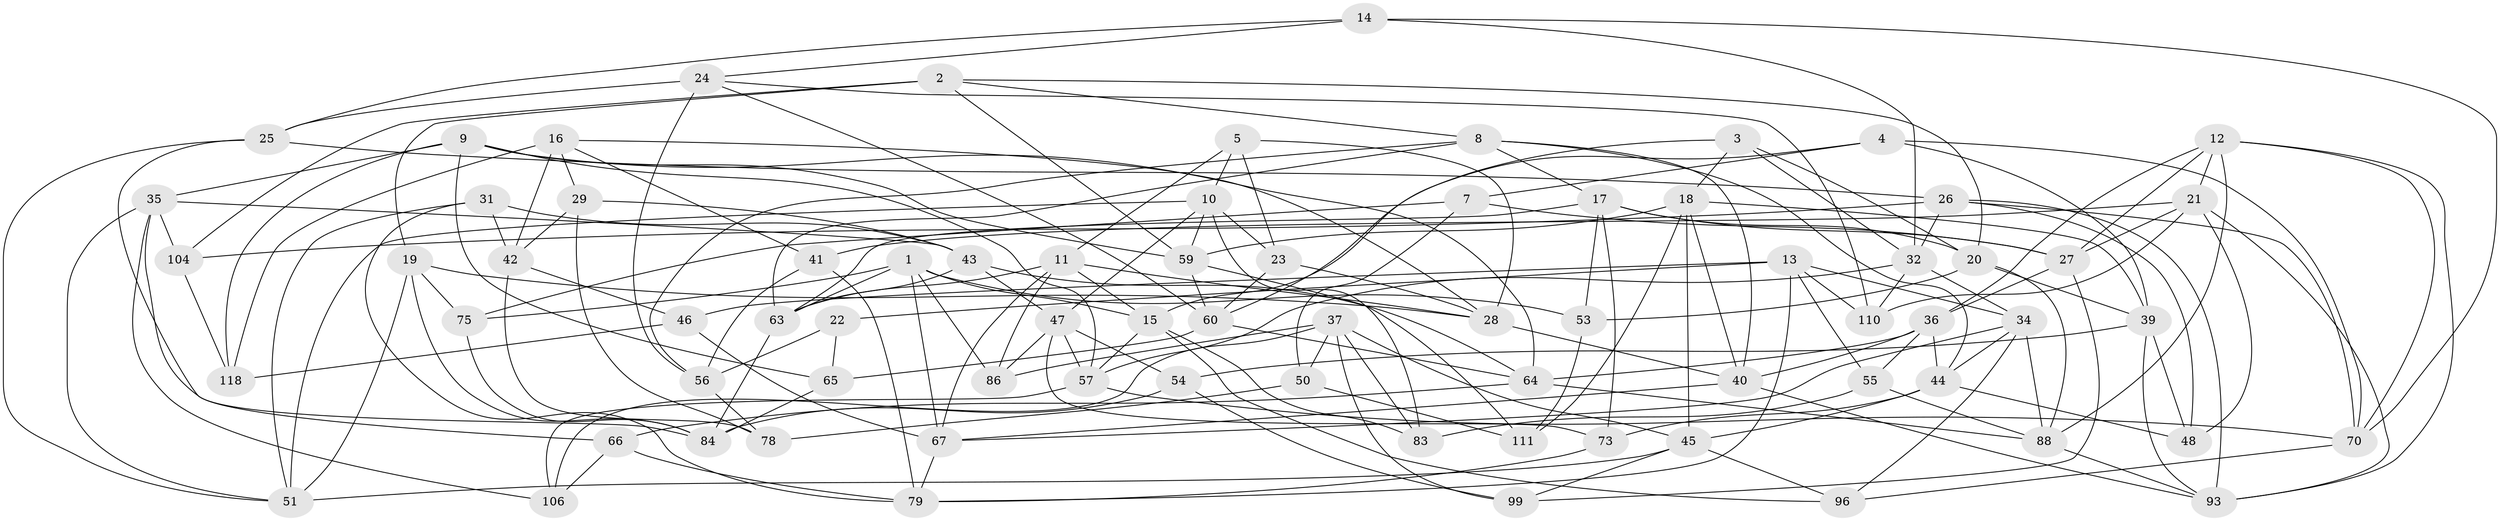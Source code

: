 // original degree distribution, {4: 1.0}
// Generated by graph-tools (version 1.1) at 2025/42/03/06/25 10:42:20]
// undirected, 75 vertices, 191 edges
graph export_dot {
graph [start="1"]
  node [color=gray90,style=filled];
  1 [super="+6"];
  2 [super="+77"];
  3;
  4;
  5;
  7;
  8 [super="+58"];
  9 [super="+116"];
  10 [super="+74"];
  11 [super="+117"];
  12 [super="+101"];
  13 [super="+72"];
  14;
  15 [super="+89"];
  16 [super="+33"];
  17 [super="+98"];
  18 [super="+120"];
  19 [super="+92"];
  20 [super="+30"];
  21 [super="+61"];
  22;
  23;
  24 [super="+49"];
  25 [super="+69"];
  26 [super="+119"];
  27 [super="+38"];
  28 [super="+114"];
  29;
  31;
  32 [super="+71"];
  34 [super="+87"];
  35 [super="+85"];
  36 [super="+105"];
  37 [super="+80"];
  39 [super="+113"];
  40 [super="+108"];
  41;
  42 [super="+82"];
  43 [super="+107"];
  44 [super="+112"];
  45 [super="+90"];
  46;
  47 [super="+52"];
  48;
  50;
  51 [super="+62"];
  53;
  54;
  55;
  56 [super="+81"];
  57 [super="+115"];
  59 [super="+103"];
  60 [super="+102"];
  63 [super="+100"];
  64 [super="+94"];
  65;
  66;
  67 [super="+68"];
  70 [super="+76"];
  73;
  75;
  78;
  79 [super="+91"];
  83;
  84 [super="+109"];
  86;
  88 [super="+95"];
  93 [super="+97"];
  96;
  99;
  104;
  106;
  110;
  111;
  118;
  1 -- 63;
  1 -- 86;
  1 -- 75;
  1 -- 67;
  1 -- 53;
  1 -- 15;
  2 -- 104;
  2 -- 19 [weight=2];
  2 -- 8;
  2 -- 20;
  2 -- 59;
  3 -- 18;
  3 -- 20;
  3 -- 60;
  3 -- 32;
  4 -- 70;
  4 -- 7;
  4 -- 15;
  4 -- 39;
  5 -- 23;
  5 -- 11;
  5 -- 10;
  5 -- 28;
  7 -- 27;
  7 -- 75;
  7 -- 50;
  8 -- 44;
  8 -- 63;
  8 -- 56;
  8 -- 40;
  8 -- 17;
  9 -- 65;
  9 -- 118;
  9 -- 57;
  9 -- 64;
  9 -- 35;
  9 -- 59;
  10 -- 83;
  10 -- 23;
  10 -- 51;
  10 -- 47;
  10 -- 59;
  11 -- 28;
  11 -- 63;
  11 -- 86;
  11 -- 15;
  11 -- 67;
  12 -- 21;
  12 -- 70;
  12 -- 27;
  12 -- 88;
  12 -- 93;
  12 -- 36;
  13 -- 46;
  13 -- 110;
  13 -- 79;
  13 -- 34;
  13 -- 22;
  13 -- 55;
  14 -- 25;
  14 -- 70;
  14 -- 24;
  14 -- 32;
  15 -- 96;
  15 -- 83;
  15 -- 57;
  16 -- 28;
  16 -- 42 [weight=2];
  16 -- 41;
  16 -- 29;
  16 -- 118;
  17 -- 27;
  17 -- 53;
  17 -- 63;
  17 -- 73;
  17 -- 20;
  18 -- 59;
  18 -- 40;
  18 -- 45;
  18 -- 111;
  18 -- 39;
  19 -- 51;
  19 -- 75;
  19 -- 28;
  19 -- 84;
  20 -- 53;
  20 -- 88;
  20 -- 39;
  21 -- 41;
  21 -- 110;
  21 -- 48;
  21 -- 27;
  21 -- 93;
  22 -- 56 [weight=2];
  22 -- 65;
  23 -- 28;
  23 -- 60;
  24 -- 56;
  24 -- 25 [weight=2];
  24 -- 110;
  24 -- 60;
  25 -- 26;
  25 -- 51;
  25 -- 84;
  26 -- 48;
  26 -- 104;
  26 -- 93;
  26 -- 70;
  26 -- 32;
  27 -- 99;
  27 -- 36;
  28 -- 40;
  29 -- 78;
  29 -- 42;
  29 -- 43;
  31 -- 51;
  31 -- 42;
  31 -- 43;
  31 -- 79;
  32 -- 57;
  32 -- 110;
  32 -- 34;
  34 -- 67;
  34 -- 88;
  34 -- 44;
  34 -- 96;
  35 -- 66;
  35 -- 106;
  35 -- 51;
  35 -- 104;
  35 -- 43;
  36 -- 44;
  36 -- 40;
  36 -- 64;
  36 -- 55;
  37 -- 99;
  37 -- 86;
  37 -- 83;
  37 -- 50;
  37 -- 45;
  37 -- 106;
  39 -- 48;
  39 -- 54;
  39 -- 93;
  40 -- 93;
  40 -- 67;
  41 -- 79;
  41 -- 56;
  42 -- 46;
  42 -- 78;
  43 -- 47;
  43 -- 64;
  43 -- 63;
  44 -- 48;
  44 -- 73;
  44 -- 45;
  45 -- 99;
  45 -- 51;
  45 -- 96;
  46 -- 118;
  46 -- 67;
  47 -- 86;
  47 -- 54;
  47 -- 73;
  47 -- 57;
  50 -- 111;
  50 -- 78;
  53 -- 111;
  54 -- 99;
  54 -- 84;
  55 -- 83;
  55 -- 88;
  56 -- 78;
  57 -- 106;
  57 -- 70;
  59 -- 60;
  59 -- 111;
  60 -- 65;
  60 -- 64;
  63 -- 84;
  64 -- 88;
  64 -- 66;
  65 -- 84;
  66 -- 79;
  66 -- 106;
  67 -- 79;
  70 -- 96;
  73 -- 79;
  75 -- 84;
  88 -- 93;
  104 -- 118;
}
